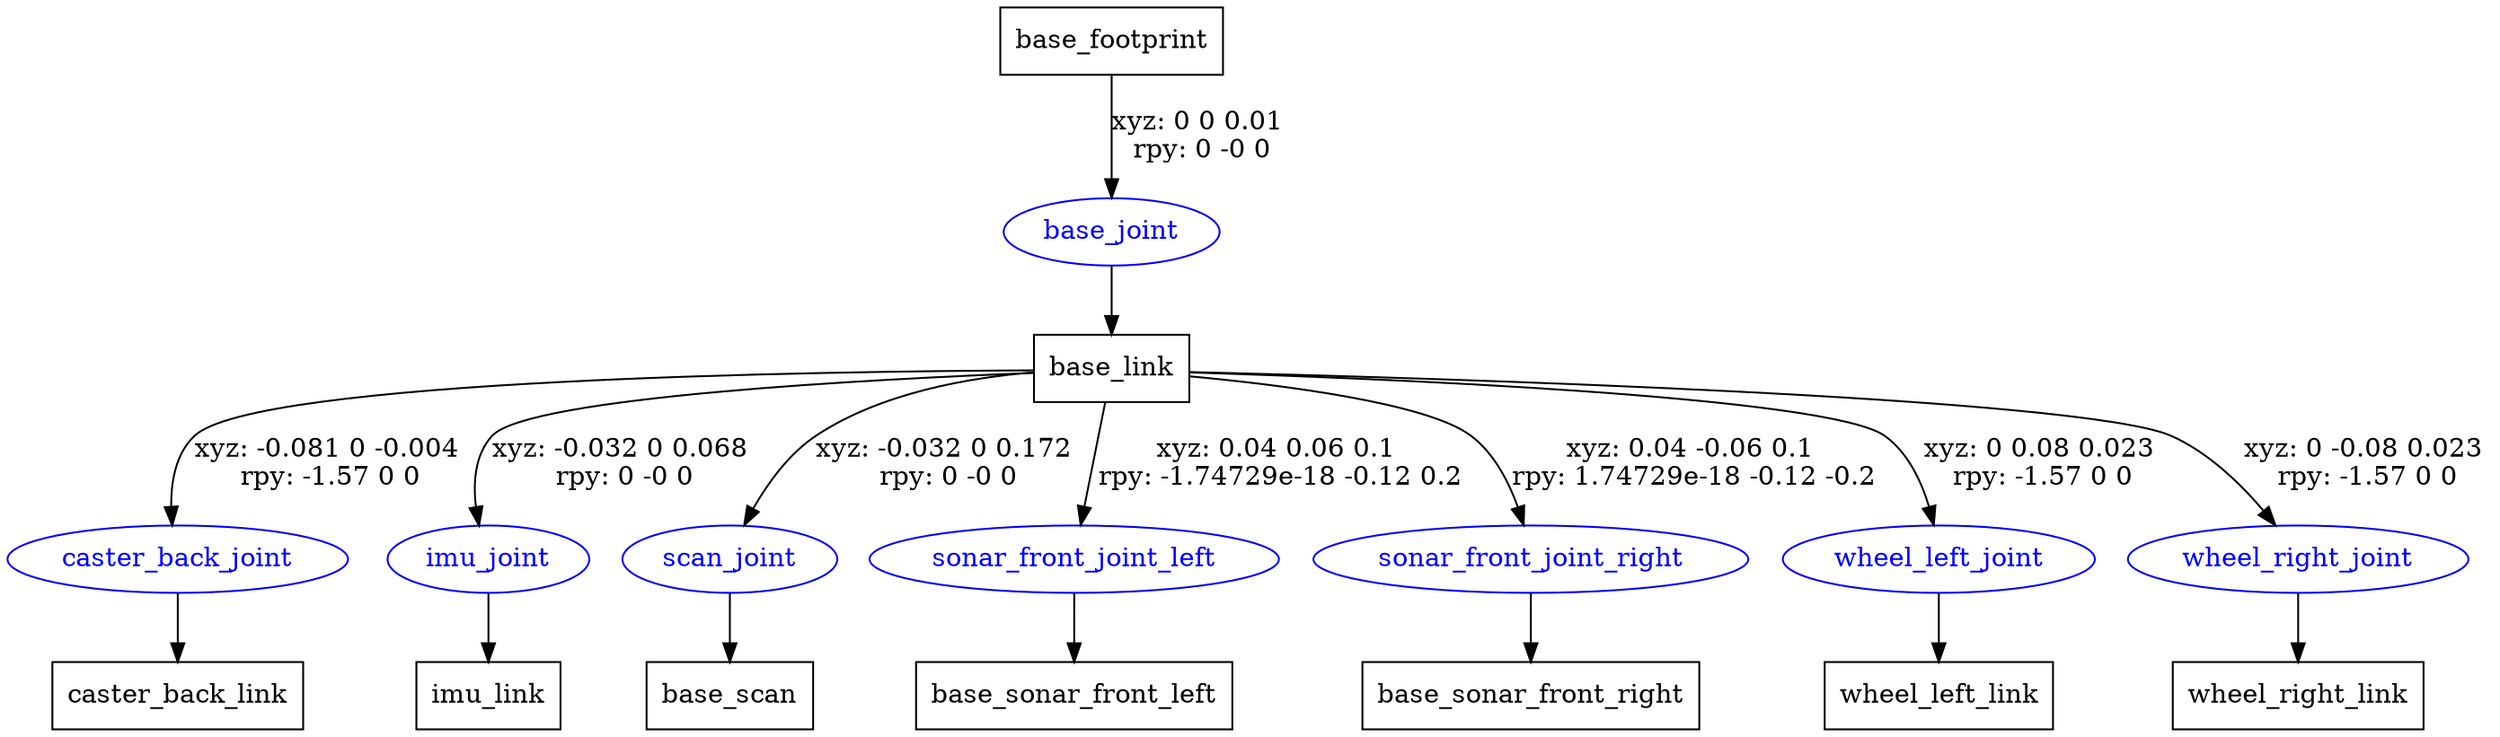 digraph G {
node [shape=box];
"base_footprint" [label="base_footprint"];
"base_link" [label="base_link"];
"caster_back_link" [label="caster_back_link"];
"imu_link" [label="imu_link"];
"base_scan" [label="base_scan"];
"base_sonar_front_left" [label="base_sonar_front_left"];
"base_sonar_front_right" [label="base_sonar_front_right"];
"wheel_left_link" [label="wheel_left_link"];
"wheel_right_link" [label="wheel_right_link"];
node [shape=ellipse, color=blue, fontcolor=blue];
"base_footprint" -> "base_joint" [label="xyz: 0 0 0.01 \nrpy: 0 -0 0"]
"base_joint" -> "base_link"
"base_link" -> "caster_back_joint" [label="xyz: -0.081 0 -0.004 \nrpy: -1.57 0 0"]
"caster_back_joint" -> "caster_back_link"
"base_link" -> "imu_joint" [label="xyz: -0.032 0 0.068 \nrpy: 0 -0 0"]
"imu_joint" -> "imu_link"
"base_link" -> "scan_joint" [label="xyz: -0.032 0 0.172 \nrpy: 0 -0 0"]
"scan_joint" -> "base_scan"
"base_link" -> "sonar_front_joint_left" [label="xyz: 0.04 0.06 0.1 \nrpy: -1.74729e-18 -0.12 0.2"]
"sonar_front_joint_left" -> "base_sonar_front_left"
"base_link" -> "sonar_front_joint_right" [label="xyz: 0.04 -0.06 0.1 \nrpy: 1.74729e-18 -0.12 -0.2"]
"sonar_front_joint_right" -> "base_sonar_front_right"
"base_link" -> "wheel_left_joint" [label="xyz: 0 0.08 0.023 \nrpy: -1.57 0 0"]
"wheel_left_joint" -> "wheel_left_link"
"base_link" -> "wheel_right_joint" [label="xyz: 0 -0.08 0.023 \nrpy: -1.57 0 0"]
"wheel_right_joint" -> "wheel_right_link"
}
